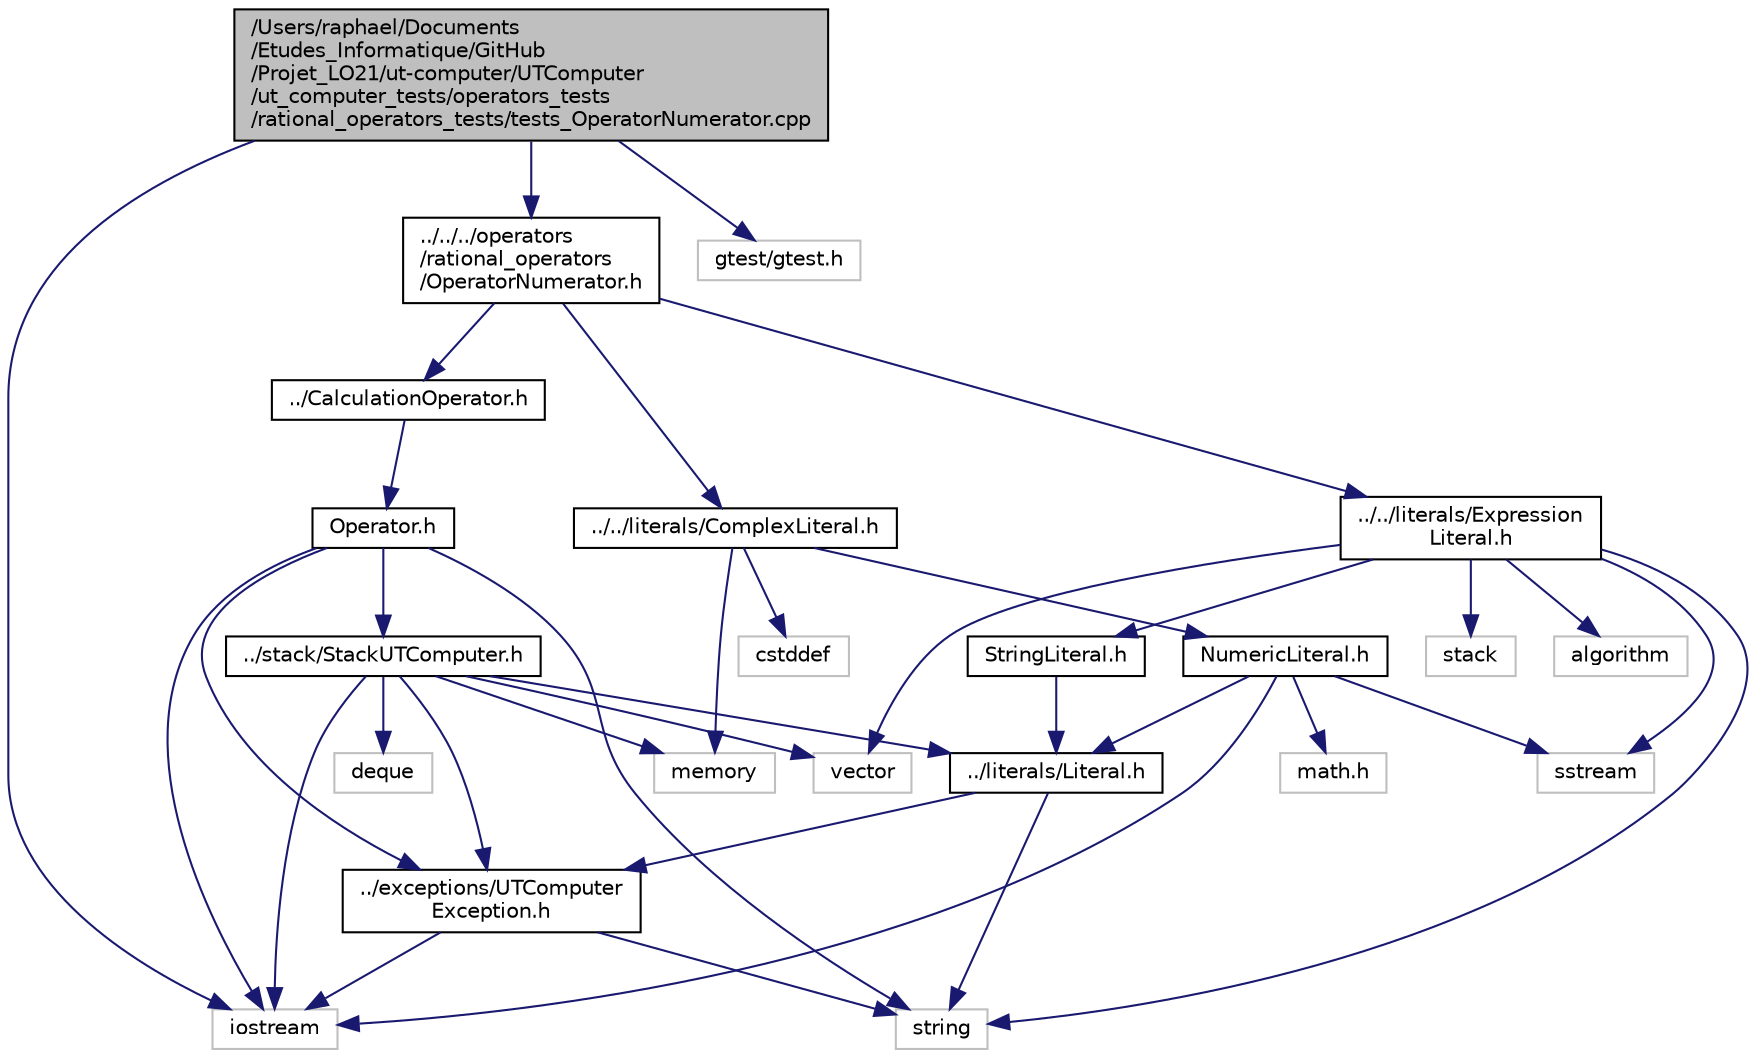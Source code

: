 digraph "/Users/raphael/Documents/Etudes_Informatique/GitHub/Projet_LO21/ut-computer/UTComputer/ut_computer_tests/operators_tests/rational_operators_tests/tests_OperatorNumerator.cpp"
{
  edge [fontname="Helvetica",fontsize="10",labelfontname="Helvetica",labelfontsize="10"];
  node [fontname="Helvetica",fontsize="10",shape=record];
  Node1 [label="/Users/raphael/Documents\l/Etudes_Informatique/GitHub\l/Projet_LO21/ut-computer/UTComputer\l/ut_computer_tests/operators_tests\l/rational_operators_tests/tests_OperatorNumerator.cpp",height=0.2,width=0.4,color="black", fillcolor="grey75", style="filled", fontcolor="black"];
  Node1 -> Node2 [color="midnightblue",fontsize="10",style="solid",fontname="Helvetica"];
  Node2 [label="iostream",height=0.2,width=0.4,color="grey75", fillcolor="white", style="filled"];
  Node1 -> Node3 [color="midnightblue",fontsize="10",style="solid",fontname="Helvetica"];
  Node3 [label="gtest/gtest.h",height=0.2,width=0.4,color="grey75", fillcolor="white", style="filled"];
  Node1 -> Node4 [color="midnightblue",fontsize="10",style="solid",fontname="Helvetica"];
  Node4 [label="../../../operators\l/rational_operators\l/OperatorNumerator.h",height=0.2,width=0.4,color="black", fillcolor="white", style="filled",URL="$_operator_numerator_8h.html"];
  Node4 -> Node5 [color="midnightblue",fontsize="10",style="solid",fontname="Helvetica"];
  Node5 [label="../CalculationOperator.h",height=0.2,width=0.4,color="black", fillcolor="white", style="filled",URL="$_calculation_operator_8h.html"];
  Node5 -> Node6 [color="midnightblue",fontsize="10",style="solid",fontname="Helvetica"];
  Node6 [label="Operator.h",height=0.2,width=0.4,color="black", fillcolor="white", style="filled",URL="$_operator_8h.html"];
  Node6 -> Node2 [color="midnightblue",fontsize="10",style="solid",fontname="Helvetica"];
  Node6 -> Node7 [color="midnightblue",fontsize="10",style="solid",fontname="Helvetica"];
  Node7 [label="string",height=0.2,width=0.4,color="grey75", fillcolor="white", style="filled"];
  Node6 -> Node8 [color="midnightblue",fontsize="10",style="solid",fontname="Helvetica"];
  Node8 [label="../stack/StackUTComputer.h",height=0.2,width=0.4,color="black", fillcolor="white", style="filled",URL="$_stack_u_t_computer_8h.html"];
  Node8 -> Node2 [color="midnightblue",fontsize="10",style="solid",fontname="Helvetica"];
  Node8 -> Node9 [color="midnightblue",fontsize="10",style="solid",fontname="Helvetica"];
  Node9 [label="deque",height=0.2,width=0.4,color="grey75", fillcolor="white", style="filled"];
  Node8 -> Node10 [color="midnightblue",fontsize="10",style="solid",fontname="Helvetica"];
  Node10 [label="memory",height=0.2,width=0.4,color="grey75", fillcolor="white", style="filled"];
  Node8 -> Node11 [color="midnightblue",fontsize="10",style="solid",fontname="Helvetica"];
  Node11 [label="vector",height=0.2,width=0.4,color="grey75", fillcolor="white", style="filled"];
  Node8 -> Node12 [color="midnightblue",fontsize="10",style="solid",fontname="Helvetica"];
  Node12 [label="../exceptions/UTComputer\lException.h",height=0.2,width=0.4,color="black", fillcolor="white", style="filled",URL="$_u_t_computer_exception_8h.html"];
  Node12 -> Node2 [color="midnightblue",fontsize="10",style="solid",fontname="Helvetica"];
  Node12 -> Node7 [color="midnightblue",fontsize="10",style="solid",fontname="Helvetica"];
  Node8 -> Node13 [color="midnightblue",fontsize="10",style="solid",fontname="Helvetica"];
  Node13 [label="../literals/Literal.h",height=0.2,width=0.4,color="black", fillcolor="white", style="filled",URL="$_literal_8h.html"];
  Node13 -> Node7 [color="midnightblue",fontsize="10",style="solid",fontname="Helvetica"];
  Node13 -> Node12 [color="midnightblue",fontsize="10",style="solid",fontname="Helvetica"];
  Node6 -> Node12 [color="midnightblue",fontsize="10",style="solid",fontname="Helvetica"];
  Node4 -> Node14 [color="midnightblue",fontsize="10",style="solid",fontname="Helvetica"];
  Node14 [label="../../literals/ComplexLiteral.h",height=0.2,width=0.4,color="black", fillcolor="white", style="filled",URL="$_complex_literal_8h.html"];
  Node14 -> Node15 [color="midnightblue",fontsize="10",style="solid",fontname="Helvetica"];
  Node15 [label="NumericLiteral.h",height=0.2,width=0.4,color="black", fillcolor="white", style="filled",URL="$_numeric_literal_8h.html"];
  Node15 -> Node2 [color="midnightblue",fontsize="10",style="solid",fontname="Helvetica"];
  Node15 -> Node16 [color="midnightblue",fontsize="10",style="solid",fontname="Helvetica"];
  Node16 [label="math.h",height=0.2,width=0.4,color="grey75", fillcolor="white", style="filled"];
  Node15 -> Node17 [color="midnightblue",fontsize="10",style="solid",fontname="Helvetica"];
  Node17 [label="sstream",height=0.2,width=0.4,color="grey75", fillcolor="white", style="filled"];
  Node15 -> Node13 [color="midnightblue",fontsize="10",style="solid",fontname="Helvetica"];
  Node14 -> Node10 [color="midnightblue",fontsize="10",style="solid",fontname="Helvetica"];
  Node14 -> Node18 [color="midnightblue",fontsize="10",style="solid",fontname="Helvetica"];
  Node18 [label="cstddef",height=0.2,width=0.4,color="grey75", fillcolor="white", style="filled"];
  Node4 -> Node19 [color="midnightblue",fontsize="10",style="solid",fontname="Helvetica"];
  Node19 [label="../../literals/Expression\lLiteral.h",height=0.2,width=0.4,color="black", fillcolor="white", style="filled",URL="$_expression_literal_8h.html"];
  Node19 -> Node17 [color="midnightblue",fontsize="10",style="solid",fontname="Helvetica"];
  Node19 -> Node7 [color="midnightblue",fontsize="10",style="solid",fontname="Helvetica"];
  Node19 -> Node20 [color="midnightblue",fontsize="10",style="solid",fontname="Helvetica"];
  Node20 [label="stack",height=0.2,width=0.4,color="grey75", fillcolor="white", style="filled"];
  Node19 -> Node11 [color="midnightblue",fontsize="10",style="solid",fontname="Helvetica"];
  Node19 -> Node21 [color="midnightblue",fontsize="10",style="solid",fontname="Helvetica"];
  Node21 [label="algorithm",height=0.2,width=0.4,color="grey75", fillcolor="white", style="filled"];
  Node19 -> Node22 [color="midnightblue",fontsize="10",style="solid",fontname="Helvetica"];
  Node22 [label="StringLiteral.h",height=0.2,width=0.4,color="black", fillcolor="white", style="filled",URL="$_string_literal_8h.html"];
  Node22 -> Node13 [color="midnightblue",fontsize="10",style="solid",fontname="Helvetica"];
}

